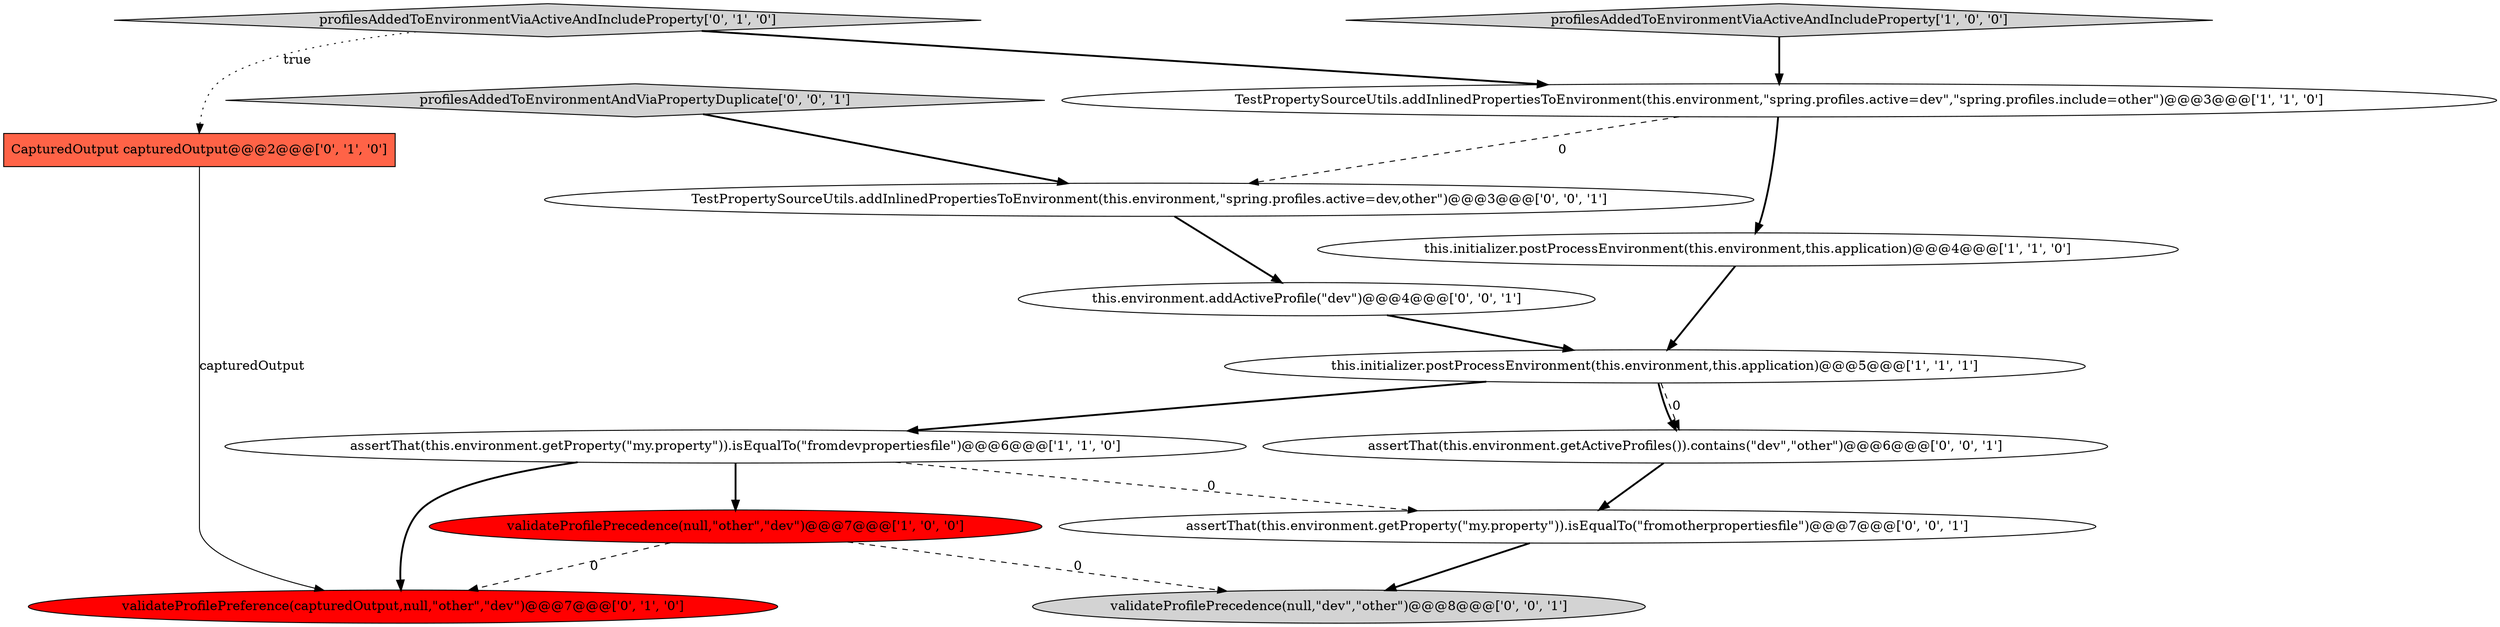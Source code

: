 digraph {
1 [style = filled, label = "TestPropertySourceUtils.addInlinedPropertiesToEnvironment(this.environment,\"spring.profiles.active=dev\",\"spring.profiles.include=other\")@@@3@@@['1', '1', '0']", fillcolor = white, shape = ellipse image = "AAA0AAABBB1BBB"];
12 [style = filled, label = "assertThat(this.environment.getActiveProfiles()).contains(\"dev\",\"other\")@@@6@@@['0', '0', '1']", fillcolor = white, shape = ellipse image = "AAA0AAABBB3BBB"];
10 [style = filled, label = "TestPropertySourceUtils.addInlinedPropertiesToEnvironment(this.environment,\"spring.profiles.active=dev,other\")@@@3@@@['0', '0', '1']", fillcolor = white, shape = ellipse image = "AAA0AAABBB3BBB"];
5 [style = filled, label = "validateProfilePrecedence(null,\"other\",\"dev\")@@@7@@@['1', '0', '0']", fillcolor = red, shape = ellipse image = "AAA1AAABBB1BBB"];
4 [style = filled, label = "this.initializer.postProcessEnvironment(this.environment,this.application)@@@4@@@['1', '1', '0']", fillcolor = white, shape = ellipse image = "AAA0AAABBB1BBB"];
0 [style = filled, label = "this.initializer.postProcessEnvironment(this.environment,this.application)@@@5@@@['1', '1', '1']", fillcolor = white, shape = ellipse image = "AAA0AAABBB1BBB"];
2 [style = filled, label = "assertThat(this.environment.getProperty(\"my.property\")).isEqualTo(\"fromdevpropertiesfile\")@@@6@@@['1', '1', '0']", fillcolor = white, shape = ellipse image = "AAA0AAABBB1BBB"];
6 [style = filled, label = "validateProfilePreference(capturedOutput,null,\"other\",\"dev\")@@@7@@@['0', '1', '0']", fillcolor = red, shape = ellipse image = "AAA1AAABBB2BBB"];
7 [style = filled, label = "CapturedOutput capturedOutput@@@2@@@['0', '1', '0']", fillcolor = tomato, shape = box image = "AAA1AAABBB2BBB"];
3 [style = filled, label = "profilesAddedToEnvironmentViaActiveAndIncludeProperty['1', '0', '0']", fillcolor = lightgray, shape = diamond image = "AAA0AAABBB1BBB"];
8 [style = filled, label = "profilesAddedToEnvironmentViaActiveAndIncludeProperty['0', '1', '0']", fillcolor = lightgray, shape = diamond image = "AAA0AAABBB2BBB"];
14 [style = filled, label = "this.environment.addActiveProfile(\"dev\")@@@4@@@['0', '0', '1']", fillcolor = white, shape = ellipse image = "AAA0AAABBB3BBB"];
13 [style = filled, label = "validateProfilePrecedence(null,\"dev\",\"other\")@@@8@@@['0', '0', '1']", fillcolor = lightgray, shape = ellipse image = "AAA0AAABBB3BBB"];
9 [style = filled, label = "profilesAddedToEnvironmentAndViaPropertyDuplicate['0', '0', '1']", fillcolor = lightgray, shape = diamond image = "AAA0AAABBB3BBB"];
11 [style = filled, label = "assertThat(this.environment.getProperty(\"my.property\")).isEqualTo(\"fromotherpropertiesfile\")@@@7@@@['0', '0', '1']", fillcolor = white, shape = ellipse image = "AAA0AAABBB3BBB"];
5->13 [style = dashed, label="0"];
8->1 [style = bold, label=""];
2->11 [style = dashed, label="0"];
8->7 [style = dotted, label="true"];
1->4 [style = bold, label=""];
0->2 [style = bold, label=""];
1->10 [style = dashed, label="0"];
9->10 [style = bold, label=""];
14->0 [style = bold, label=""];
3->1 [style = bold, label=""];
7->6 [style = solid, label="capturedOutput"];
5->6 [style = dashed, label="0"];
10->14 [style = bold, label=""];
0->12 [style = dashed, label="0"];
2->6 [style = bold, label=""];
11->13 [style = bold, label=""];
0->12 [style = bold, label=""];
4->0 [style = bold, label=""];
2->5 [style = bold, label=""];
12->11 [style = bold, label=""];
}
